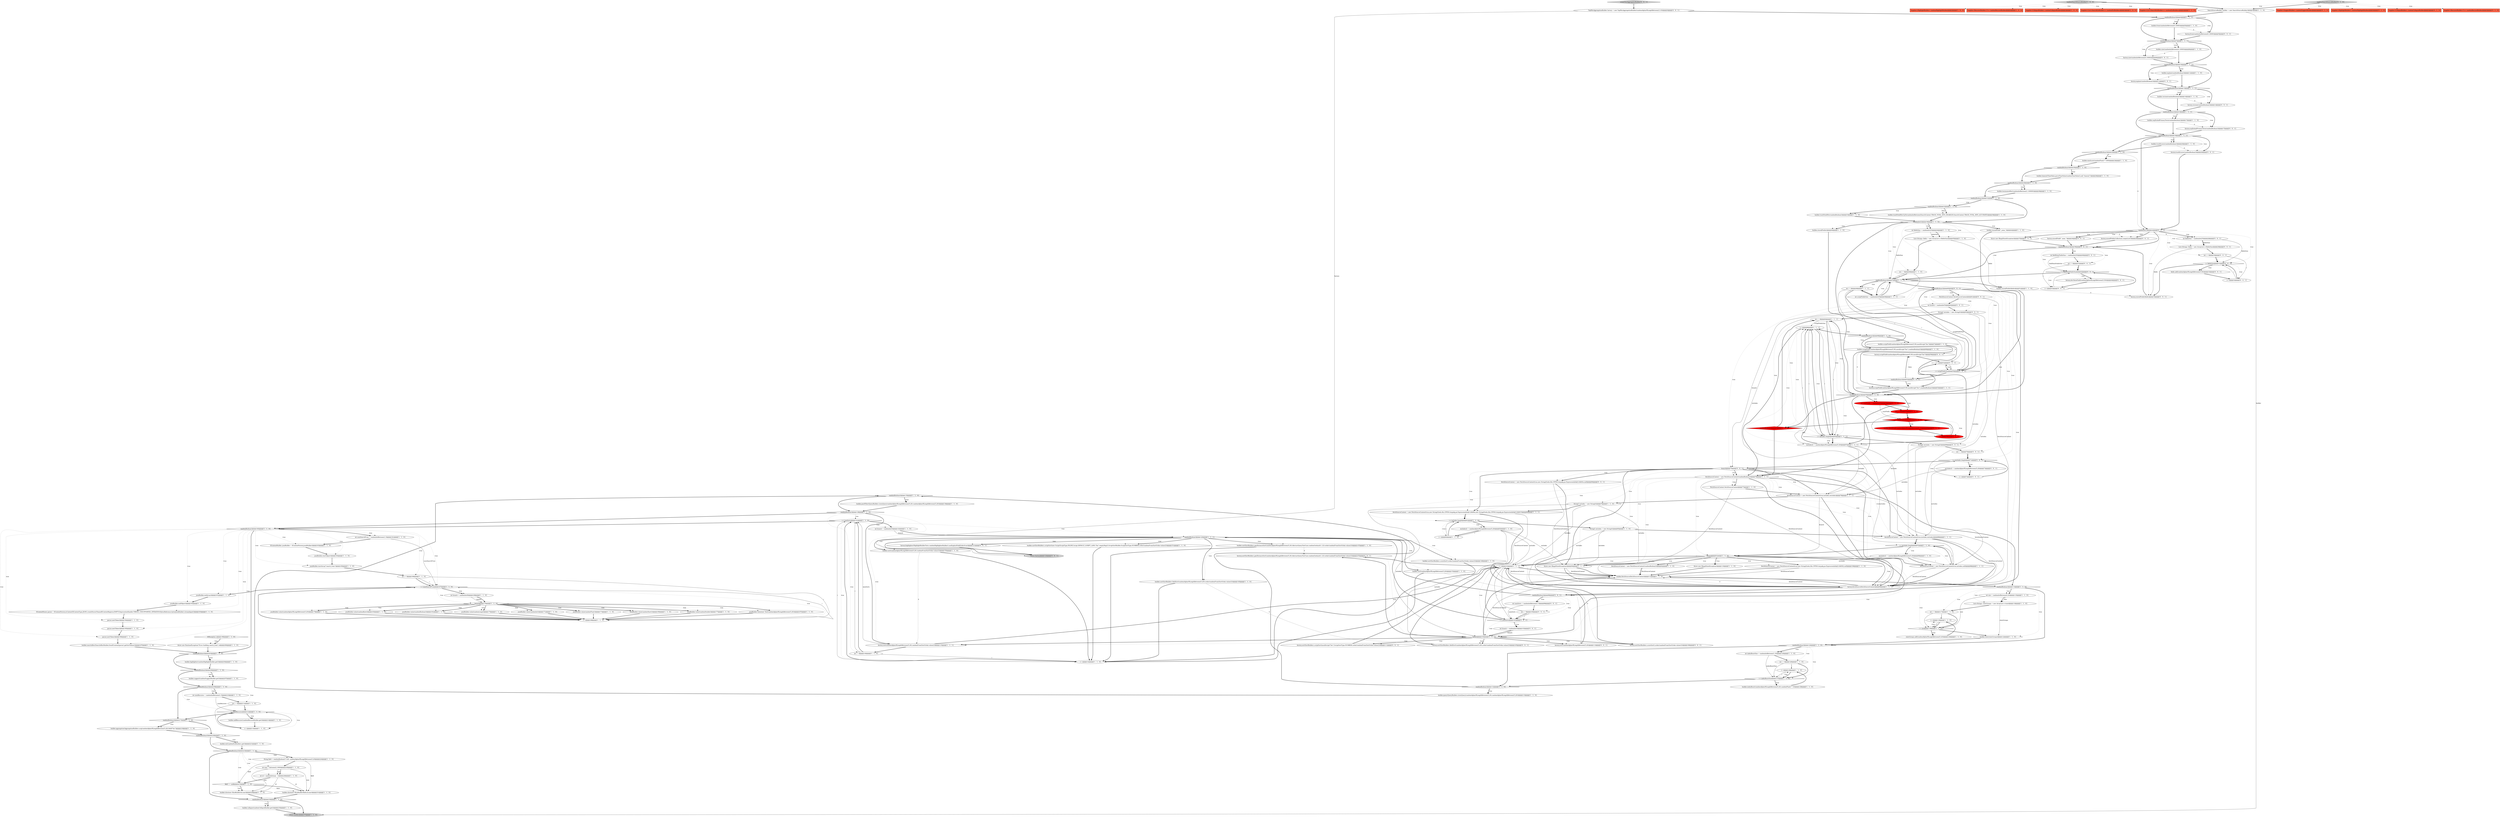 digraph {
86 [style = filled, label = "randomBoolean()@@@135@@@['1', '1', '0']", fillcolor = white, shape = diamond image = "AAA0AAABBB1BBB"];
188 [style = filled, label = "branch@@@75@@@['0', '0', '1']", fillcolor = white, shape = diamond image = "AAA0AAABBB3BBB"];
41 [style = filled, label = "int fieldsSize = randomInt(25)@@@44@@@['1', '1', '0']", fillcolor = white, shape = ellipse image = "AAA0AAABBB1BBB"];
61 [style = filled, label = "builder.stats(statsGroups)@@@122@@@['1', '1', '0']", fillcolor = white, shape = ellipse image = "AAA0AAABBB1BBB"];
141 [style = filled, label = "i++@@@128@@@['1', '1', '0']", fillcolor = white, shape = ellipse image = "AAA0AAABBB1BBB"];
97 [style = filled, label = "jsonBuilder.startObject()@@@164@@@['1', '1', '0']", fillcolor = white, shape = ellipse image = "AAA0AAABBB1BBB"];
78 [style = filled, label = "i++@@@119@@@['1', '1', '0']", fillcolor = white, shape = ellipse image = "AAA0AAABBB1BBB"];
2 [style = filled, label = "randomBoolean()@@@31@@@['1', '1', '0']", fillcolor = white, shape = diamond image = "AAA0AAABBB1BBB"];
8 [style = filled, label = "Supplier<HighlightBuilder> randomHighlightBuilder@@@2@@@['1', '0', '0']", fillcolor = tomato, shape = box image = "AAA0AAABBB1BBB"];
62 [style = filled, label = "randomBoolean()@@@124@@@['1', '1', '0']", fillcolor = white, shape = diamond image = "AAA0AAABBB1BBB"];
64 [style = filled, label = "fetchSourceContext = new FetchSourceContext(true,new String((((edu.fdu.CPPDG.tinypdg.pe.ExpressionInfo@124b502,null)@@@106@@@['1', '1', '0']", fillcolor = white, shape = ellipse image = "AAA0AAABBB1BBB"];
90 [style = filled, label = "int i = 0@@@46@@@['1', '1', '0']", fillcolor = white, shape = ellipse image = "AAA0AAABBB1BBB"];
153 [style = filled, label = "Supplier<SuggestBuilder> randomSuggestBuilder@@@2@@@['0', '1', '0']", fillcolor = tomato, shape = box image = "AAA0AAABBB2BBB"];
180 [style = filled, label = "i < excludes.length@@@71@@@['0', '0', '1']", fillcolor = white, shape = diamond image = "AAA0AAABBB3BBB"];
126 [style = filled, label = "builder.searchAfter(SearchAfterBuilder.fromXContent(parser).getSortValues())@@@197@@@['1', '1', '0']", fillcolor = white, shape = ellipse image = "AAA0AAABBB1BBB"];
23 [style = filled, label = "jsonBuilder.value(new Text(randomAlphaOfLengthBetween(5,20)))@@@187@@@['1', '1', '0']", fillcolor = white, shape = ellipse image = "AAA0AAABBB1BBB"];
112 [style = filled, label = "includes(i( = randomAlphaOfLengthBetween(5,20)@@@83@@@['1', '1', '0']", fillcolor = white, shape = ellipse image = "AAA0AAABBB1BBB"];
26 [style = filled, label = "randomBoolean()@@@114@@@['1', '1', '0']", fillcolor = white, shape = diamond image = "AAA0AAABBB1BBB"];
123 [style = filled, label = "Supplier<RescorerBuilder<?>> randomRescoreBuilder@@@2@@@['1', '0', '0']", fillcolor = tomato, shape = box image = "AAA0AAABBB1BBB"];
128 [style = filled, label = "int i = 0@@@49@@@['1', '1', '1']", fillcolor = white, shape = ellipse image = "AAA0AAABBB1BBB"];
80 [style = filled, label = "String(( excludes = new String((((@@@85@@@['1', '1', '0']", fillcolor = white, shape = ellipse image = "AAA0AAABBB1BBB"];
0 [style = filled, label = "randomBoolean()@@@206@@@['1', '1', '0']", fillcolor = white, shape = diamond image = "AAA0AAABBB1BBB"];
10 [style = filled, label = "randomBoolean()@@@234@@@['1', '1', '0']", fillcolor = white, shape = diamond image = "AAA0AAABBB1BBB"];
66 [style = filled, label = "randomBoolean()@@@22@@@['1', '1', '0']", fillcolor = white, shape = diamond image = "AAA0AAABBB1BBB"];
204 [style = filled, label = "int branch = randomInt(5)@@@103@@@['0', '0', '1']", fillcolor = white, shape = ellipse image = "AAA0AAABBB3BBB"];
71 [style = filled, label = "randomBoolean()@@@220@@@['1', '1', '0']", fillcolor = white, shape = diamond image = "AAA0AAABBB1BBB"];
79 [style = filled, label = "builder.sort(SortBuilders.scriptSort(new Script(ScriptType.INLINE,Script.DEFAULT_SCRIPT_LANG,\"foo\",emptyMap()),ScriptSortBuilder.ScriptSortType.NUMBER).order(randomFrom(SortOrder.values())))@@@151@@@['1', '1', '0']", fillcolor = white, shape = ellipse image = "AAA0AAABBB1BBB"];
103 [style = filled, label = "randomBoolean()@@@55@@@['1', '1', '0']", fillcolor = white, shape = diamond image = "AAA0AAABBB1BBB"];
118 [style = filled, label = "randomBoolean()@@@4@@@['1', '1', '1']", fillcolor = white, shape = diamond image = "AAA0AAABBB1BBB"];
43 [style = filled, label = "i < numSorts@@@141@@@['1', '1', '0']", fillcolor = white, shape = diamond image = "AAA0AAABBB1BBB"];
44 [style = filled, label = "builder.slice(new SliceBuilder(field,id,max))@@@231@@@['1', '1', '0']", fillcolor = white, shape = ellipse image = "AAA0AAABBB1BBB"];
13 [style = filled, label = "builder.storedField(\"_none_\")@@@42@@@['1', '1', '0']", fillcolor = white, shape = ellipse image = "AAA0AAABBB1BBB"];
157 [style = filled, label = "int i = 0@@@57@@@['0', '1', '0']", fillcolor = red, shape = ellipse image = "AAA1AAABBB2BBB"];
1 [style = filled, label = "builder.sort(SortBuilders.geoDistanceSort(randomAlphaOfLengthBetween(5,20),AbstractQueryTestCase.randomGeohash(1,12)).order(randomFrom(SortOrder.values())))@@@147@@@['1', '1', '0']", fillcolor = white, shape = ellipse image = "AAA0AAABBB1BBB"];
53 [style = filled, label = "builder.highlighter(randomHighlightBuilder.get())@@@204@@@['1', '1', '0']", fillcolor = white, shape = ellipse image = "AAA0AAABBB1BBB"];
200 [style = filled, label = "factory.explain(randomBoolean())@@@11@@@['0', '0', '1']", fillcolor = white, shape = ellipse image = "AAA0AAABBB3BBB"];
147 [style = filled, label = "Supplier<List<SearchExtBuilder>> randomExtBuilders@@@2@@@['1', '1', '0']", fillcolor = tomato, shape = box image = "AAA0AAABBB1BBB"];
54 [style = filled, label = "int max = between(2,1000)@@@225@@@['1', '1', '0']", fillcolor = white, shape = ellipse image = "AAA0AAABBB1BBB"];
16 [style = filled, label = "builder.suggest(randomSuggestBuilder.get())@@@207@@@['1', '1', '0']", fillcolor = white, shape = ellipse image = "AAA0AAABBB1BBB"];
195 [style = filled, label = "factory.scriptField(randomAlphaOfLengthBetween(5,50),mockScript(\"foo\"))@@@56@@@['0', '0', '1']", fillcolor = white, shape = ellipse image = "AAA0AAABBB3BBB"];
144 [style = filled, label = "List<String> statsGroups = new ArrayList<>(size)@@@116@@@['1', '1', '0']", fillcolor = white, shape = ellipse image = "AAA0AAABBB1BBB"];
42 [style = filled, label = "jsonBuilder.endObject()@@@192@@@['1', '1', '0']", fillcolor = white, shape = ellipse image = "AAA0AAABBB1BBB"];
48 [style = filled, label = "builder.minScore(randomFloat() * 1000)@@@23@@@['1', '1', '0']", fillcolor = white, shape = ellipse image = "AAA0AAABBB1BBB"];
47 [style = filled, label = "i++@@@66@@@['1', '1', '1']", fillcolor = white, shape = ellipse image = "AAA0AAABBB1BBB"];
99 [style = filled, label = "builder.trackTotalHitsUpTo(randomIntBetween(SearchContext.TRACK_TOTAL_HITS_DISABLED,SearchContext.TRACK_TOTAL_HITS_ACCURATE))@@@36@@@['1', '1', '0']", fillcolor = white, shape = ellipse image = "AAA0AAABBB1BBB"];
81 [style = filled, label = "jsonBuilder.startArray(\"search_from\")@@@165@@@['1', '1', '0']", fillcolor = white, shape = ellipse image = "AAA0AAABBB1BBB"];
125 [style = filled, label = "branch@@@91@@@['1', '1', '0']", fillcolor = white, shape = diamond image = "AAA0AAABBB1BBB"];
45 [style = filled, label = "randomInt(2)@@@39@@@['1', '1', '0']", fillcolor = white, shape = diamond image = "AAA0AAABBB1BBB"];
156 [style = filled, label = "i < numFields@@@58@@@['0', '1', '0']", fillcolor = red, shape = diamond image = "AAA1AAABBB2BBB"];
89 [style = filled, label = "XContentParser parser = XContentFactory.xContent(XContentType.JSON).createParser(NamedXContentRegistry.EMPTY,DeprecationHandler.THROW_UNSUPPORTED_OPERATION,BytesReference.bytes(jsonBuilder).streamInput())@@@193@@@['1', '1', '0']", fillcolor = white, shape = ellipse image = "AAA0AAABBB1BBB"];
165 [style = filled, label = "createTestAggregatorBuilder['0', '0', '1']", fillcolor = lightgray, shape = diamond image = "AAA0AAABBB3BBB"];
135 [style = filled, label = "jsonBuilder.endArray()@@@191@@@['1', '1', '0']", fillcolor = white, shape = ellipse image = "AAA0AAABBB1BBB"];
158 [style = filled, label = "i++@@@59@@@['0', '1', '0']", fillcolor = red, shape = ellipse image = "AAA1AAABBB2BBB"];
161 [style = filled, label = "Supplier<HighlightBuilder> randomHighlightBuilder@@@2@@@['0', '1', '0']", fillcolor = tomato, shape = box image = "AAA0AAABBB2BBB"];
93 [style = filled, label = "factory.scriptField(randomAlphaOfLengthBetween(5,50),mockScript(\"foo\"),randomBoolean())@@@53@@@['1', '1', '1']", fillcolor = white, shape = ellipse image = "AAA0AAABBB1BBB"];
12 [style = filled, label = "randomBoolean()@@@10@@@['1', '1', '1']", fillcolor = white, shape = diamond image = "AAA0AAABBB1BBB"];
140 [style = filled, label = "randomBoolean()@@@203@@@['1', '1', '0']", fillcolor = white, shape = diamond image = "AAA0AAABBB1BBB"];
39 [style = filled, label = "int branch = randomInt(8)@@@169@@@['1', '1', '0']", fillcolor = white, shape = ellipse image = "AAA0AAABBB1BBB"];
75 [style = filled, label = "int indexBoostSize = randomIntBetween(1,10)@@@125@@@['1', '1', '0']", fillcolor = white, shape = ellipse image = "AAA0AAABBB1BBB"];
124 [style = filled, label = "int i = 0@@@64@@@['1', '1', '1']", fillcolor = white, shape = ellipse image = "AAA0AAABBB1BBB"];
111 [style = filled, label = "i++@@@82@@@['1', '1', '0']", fillcolor = white, shape = ellipse image = "AAA0AAABBB1BBB"];
96 [style = filled, label = "int i = 0@@@140@@@['1', '1', '0']", fillcolor = white, shape = ellipse image = "AAA0AAABBB1BBB"];
95 [style = filled, label = "i < includes.length@@@65@@@['1', '1', '1']", fillcolor = white, shape = diamond image = "AAA0AAABBB1BBB"];
63 [style = filled, label = "builder.postFilter(QueryBuilders.termQuery(randomAlphaOfLengthBetween(5,20),randomAlphaOfLengthBetween(5,20)))@@@136@@@['1', '1', '0']", fillcolor = white, shape = ellipse image = "AAA0AAABBB1BBB"];
31 [style = filled, label = "i < numSearchFrom@@@167@@@['1', '1', '0']", fillcolor = white, shape = diamond image = "AAA0AAABBB1BBB"];
194 [style = filled, label = "TopHitsAggregationBuilder factory = new TopHitsAggregationBuilder(randomAlphaOfLengthBetween(3,10))@@@3@@@['0', '0', '1']", fillcolor = white, shape = ellipse image = "AAA0AAABBB3BBB"];
4 [style = filled, label = "return builder@@@237@@@['1', '1', '0']", fillcolor = lightgray, shape = ellipse image = "AAA0AAABBB1BBB"];
98 [style = filled, label = "builder.ext(randomExtBuilders.get())@@@221@@@['1', '1', '0']", fillcolor = white, shape = ellipse image = "AAA0AAABBB1BBB"];
85 [style = filled, label = "int i = 0@@@117@@@['1', '1', '0']", fillcolor = white, shape = ellipse image = "AAA0AAABBB1BBB"];
17 [style = filled, label = "fetchSourceContext = new FetchSourceContext(true,new String((((edu.fdu.CPPDG.tinypdg.pe.ExpressionInfo@124b90e,new String((((edu.fdu.CPPDG.tinypdg.pe.ExpressionInfo@124b915)@@@80@@@['1', '1', '1']", fillcolor = white, shape = ellipse image = "AAA0AAABBB1BBB"];
163 [style = filled, label = "randomSearchSourceBuilder['0', '1', '0']", fillcolor = lightgray, shape = diamond image = "AAA0AAABBB2BBB"];
201 [style = filled, label = "factory.size(randomIntBetween(0,10000))@@@8@@@['0', '0', '1']", fillcolor = white, shape = ellipse image = "AAA0AAABBB3BBB"];
170 [style = filled, label = "throw new IllegalStateException()@@@37@@@['0', '0', '1']", fillcolor = white, shape = ellipse image = "AAA0AAABBB3BBB"];
18 [style = filled, label = "randomBoolean()@@@13@@@['1', '1', '1']", fillcolor = white, shape = diamond image = "AAA0AAABBB1BBB"];
55 [style = filled, label = "branch@@@104@@@['1', '1', '1']", fillcolor = white, shape = diamond image = "AAA0AAABBB1BBB"];
151 [style = filled, label = "int numSearchFrom = randomIntBetween(1,5)@@@161@@@['1', '1', '0']", fillcolor = white, shape = ellipse image = "AAA0AAABBB1BBB"];
199 [style = filled, label = "int i = 0@@@30@@@['0', '0', '1']", fillcolor = white, shape = ellipse image = "AAA0AAABBB3BBB"];
146 [style = filled, label = "fetchSourceContext = new FetchSourceContext(true,includes,null)@@@88@@@['1', '1', '1']", fillcolor = white, shape = ellipse image = "AAA0AAABBB1BBB"];
192 [style = filled, label = "factory.from(randomIntBetween(0,10000))@@@5@@@['0', '0', '1']", fillcolor = white, shape = ellipse image = "AAA0AAABBB3BBB"];
117 [style = filled, label = "factory.sort(randomAlphaOfLengthBetween(5,20),randomFrom(SortOrder.values()))@@@115@@@['1', '1', '1']", fillcolor = white, shape = ellipse image = "AAA0AAABBB1BBB"];
183 [style = filled, label = "return factory@@@123@@@['0', '0', '1']", fillcolor = lightgray, shape = ellipse image = "AAA0AAABBB3BBB"];
36 [style = filled, label = "fetchSourceContext = new FetchSourceContext(randomBoolean())@@@92@@@['1', '1', '0']", fillcolor = white, shape = ellipse image = "AAA0AAABBB1BBB"];
149 [style = filled, label = "jsonBuilder.value(randomBoolean())@@@181@@@['1', '1', '0']", fillcolor = white, shape = ellipse image = "AAA0AAABBB1BBB"];
196 [style = filled, label = "int fieldDataFieldsSize = randomInt(25)@@@40@@@['0', '0', '1']", fillcolor = white, shape = ellipse image = "AAA0AAABBB3BBB"];
205 [style = filled, label = "fields.add(randomAlphaOfLengthBetween(5,50))@@@33@@@['0', '0', '1']", fillcolor = white, shape = ellipse image = "AAA0AAABBB3BBB"];
29 [style = filled, label = "String(( includes = new String((((@@@79@@@['1', '1', '0']", fillcolor = white, shape = ellipse image = "AAA0AAABBB1BBB"];
215 [style = filled, label = "i++@@@43@@@['0', '0', '1']", fillcolor = white, shape = ellipse image = "AAA0AAABBB3BBB"];
142 [style = filled, label = "builder.aggregation(AggregationBuilders.avg(randomAlphaOfLengthBetween(5,20)).field(\"foo\"))@@@218@@@['1', '1', '0']", fillcolor = white, shape = ellipse image = "AAA0AAABBB1BBB"];
58 [style = filled, label = "i < excludes.length@@@87@@@['1', '1', '0']", fillcolor = white, shape = diamond image = "AAA0AAABBB1BBB"];
134 [style = filled, label = "randomBoolean()@@@138@@@['1', '1', '0']", fillcolor = white, shape = diamond image = "AAA0AAABBB1BBB"];
172 [style = filled, label = "factory.sort(SortBuilders.scoreSort().order(randomFrom(SortOrder.values())))@@@109@@@['0', '0', '1']", fillcolor = white, shape = ellipse image = "AAA0AAABBB3BBB"];
33 [style = filled, label = "randomBoolean()@@@7@@@['1', '1', '1']", fillcolor = white, shape = diamond image = "AAA0AAABBB1BBB"];
148 [style = filled, label = "randomBoolean()@@@223@@@['1', '1', '0']", fillcolor = white, shape = diamond image = "AAA0AAABBB1BBB"];
77 [style = filled, label = "includes(i( = randomAlphaOfLengthBetween(5,20)@@@67@@@['1', '1', '1']", fillcolor = white, shape = ellipse image = "AAA0AAABBB1BBB"];
173 [style = filled, label = "String(( includes = new String((((@@@63@@@['0', '0', '1']", fillcolor = white, shape = ellipse image = "AAA0AAABBB3BBB"];
127 [style = filled, label = "randomBoolean()@@@16@@@['1', '1', '1']", fillcolor = white, shape = diamond image = "AAA0AAABBB1BBB"];
150 [style = filled, label = "builder.fetchSource(fetchSourceContext)@@@112@@@['1', '1', '0']", fillcolor = white, shape = ellipse image = "AAA0AAABBB1BBB"];
202 [style = filled, label = "FetchSourceContext fetchSourceContext@@@61@@@['0', '0', '1']", fillcolor = white, shape = ellipse image = "AAA0AAABBB3BBB"];
121 [style = filled, label = "Supplier<CollapseBuilder> randomCollapseBuilder@@@2@@@['1', '0', '0']", fillcolor = tomato, shape = box image = "AAA0AAABBB1BBB"];
131 [style = filled, label = "int id = randomInt(max - 1)@@@226@@@['1', '1', '0']", fillcolor = white, shape = ellipse image = "AAA0AAABBB1BBB"];
206 [style = filled, label = "int i = 0@@@100@@@['0', '0', '1']", fillcolor = white, shape = ellipse image = "AAA0AAABBB3BBB"];
129 [style = filled, label = "int i = 0@@@211@@@['1', '1', '0']", fillcolor = white, shape = ellipse image = "AAA0AAABBB1BBB"];
83 [style = filled, label = "i < size@@@118@@@['1', '1', '0']", fillcolor = white, shape = diamond image = "AAA0AAABBB1BBB"];
136 [style = filled, label = "randomBoolean()@@@28@@@['1', '1', '0']", fillcolor = white, shape = diamond image = "AAA0AAABBB1BBB"];
69 [style = filled, label = "factory.fetchSource(fetchSourceContext)@@@96@@@['1', '1', '1']", fillcolor = white, shape = ellipse image = "AAA0AAABBB1BBB"];
46 [style = filled, label = "builder.query(QueryBuilders.termQuery(randomAlphaOfLengthBetween(5,20),randomAlphaOfLengthBetween(5,20)))@@@133@@@['1', '1', '0']", fillcolor = white, shape = ellipse image = "AAA0AAABBB1BBB"];
209 [style = filled, label = "randomBoolean()@@@39@@@['0', '0', '1']", fillcolor = white, shape = diamond image = "AAA0AAABBB3BBB"];
27 [style = filled, label = "randomBoolean()@@@19@@@['1', '1', '1']", fillcolor = white, shape = diamond image = "AAA0AAABBB1BBB"];
109 [style = filled, label = "builder.slice(new SliceBuilder(id,max))@@@228@@@['1', '1', '0']", fillcolor = white, shape = ellipse image = "AAA0AAABBB1BBB"];
105 [style = filled, label = "parser.nextToken()@@@196@@@['1', '1', '0']", fillcolor = white, shape = ellipse image = "AAA0AAABBB1BBB"];
50 [style = filled, label = "randomBoolean()@@@25@@@['1', '1', '0']", fillcolor = white, shape = diamond image = "AAA0AAABBB1BBB"];
186 [style = filled, label = "factory.storedField(\"_none_\")@@@24@@@['0', '0', '1']", fillcolor = white, shape = ellipse image = "AAA0AAABBB3BBB"];
101 [style = filled, label = "field == null@@@227@@@['1', '1', '0']", fillcolor = white, shape = diamond image = "AAA0AAABBB1BBB"];
178 [style = filled, label = "randomBoolean()@@@52@@@['0', '0', '1']", fillcolor = white, shape = diamond image = "AAA0AAABBB3BBB"];
32 [style = filled, label = "excludes(i( = randomAlphaOfLengthBetween(5,20)@@@89@@@['1', '1', '0']", fillcolor = white, shape = ellipse image = "AAA0AAABBB1BBB"];
24 [style = filled, label = "jsonBuilder.value(randomDouble())@@@177@@@['1', '1', '0']", fillcolor = white, shape = ellipse image = "AAA0AAABBB1BBB"];
191 [style = filled, label = "factory.seqNoAndPrimaryTerm(randomBoolean())@@@17@@@['0', '0', '1']", fillcolor = white, shape = ellipse image = "AAA0AAABBB3BBB"];
175 [style = filled, label = "factory.storedFields(fields)@@@35@@@['0', '0', '1']", fillcolor = white, shape = ellipse image = "AAA0AAABBB3BBB"];
189 [style = filled, label = "factory.version(randomBoolean())@@@14@@@['0', '0', '1']", fillcolor = white, shape = ellipse image = "AAA0AAABBB3BBB"];
110 [style = filled, label = "parser.nextToken()@@@194@@@['1', '1', '0']", fillcolor = white, shape = ellipse image = "AAA0AAABBB1BBB"];
207 [style = filled, label = "factory.sort(SortBuilders.geoDistanceSort(randomAlphaOfLengthBetween(5,20),AbstractQueryTestCase.randomGeohash(1,12)).order(randomFrom(SortOrder.values())))@@@107@@@['0', '0', '1']", fillcolor = white, shape = ellipse image = "AAA0AAABBB3BBB"];
56 [style = filled, label = "i++@@@142@@@['1', '1', '0']", fillcolor = white, shape = ellipse image = "AAA0AAABBB1BBB"];
182 [style = filled, label = "i < scriptFieldsSize@@@50@@@['0', '0', '1']", fillcolor = white, shape = diamond image = "AAA0AAABBB3BBB"];
169 [style = filled, label = "excludes(i( = randomAlphaOfLengthBetween(5,20)@@@73@@@['0', '0', '1']", fillcolor = white, shape = ellipse image = "AAA0AAABBB3BBB"];
21 [style = filled, label = "builder.timeout(TimeValue.parseTimeValue(randomTimeValue(),null,\"timeout\"))@@@26@@@['1', '1', '0']", fillcolor = white, shape = ellipse image = "AAA0AAABBB1BBB"];
22 [style = filled, label = "jsonBuilder.value(randomLong())@@@175@@@['1', '1', '0']", fillcolor = white, shape = ellipse image = "AAA0AAABBB1BBB"];
65 [style = filled, label = "int branch = randomInt(5)@@@143@@@['1', '1', '0']", fillcolor = white, shape = ellipse image = "AAA0AAABBB1BBB"];
106 [style = filled, label = "FetchSourceContext fetchSourceContext@@@77@@@['1', '1', '0']", fillcolor = white, shape = ellipse image = "AAA0AAABBB1BBB"];
120 [style = filled, label = "i < includes.length@@@81@@@['1', '1', '0']", fillcolor = white, shape = diamond image = "AAA0AAABBB1BBB"];
7 [style = filled, label = "jsonBuilder.value(randomInt())@@@171@@@['1', '1', '0']", fillcolor = white, shape = ellipse image = "AAA0AAABBB1BBB"];
167 [style = filled, label = "randomInt(3)@@@22@@@['0', '0', '1']", fillcolor = white, shape = diamond image = "AAA0AAABBB3BBB"];
133 [style = filled, label = "throw new RuntimeException(\"Error building search_from\",e)@@@200@@@['1', '1', '0']", fillcolor = white, shape = ellipse image = "AAA0AAABBB1BBB"];
30 [style = filled, label = "builder.sort(randomAlphaOfLengthBetween(5,20),randomFrom(SortOrder.values()))@@@155@@@['1', '1', '0']", fillcolor = white, shape = ellipse image = "AAA0AAABBB1BBB"];
82 [style = filled, label = "int size = randomIntBetween(0,20)@@@115@@@['1', '1', '0']", fillcolor = white, shape = ellipse image = "AAA0AAABBB1BBB"];
203 [style = filled, label = "int fieldsSize = randomInt(25)@@@28@@@['0', '0', '1']", fillcolor = white, shape = ellipse image = "AAA0AAABBB3BBB"];
84 [style = filled, label = "randomSearchSourceBuilder['1', '0', '0']", fillcolor = lightgray, shape = diamond image = "AAA0AAABBB1BBB"];
213 [style = filled, label = "i < fieldDataFieldsSize@@@42@@@['0', '0', '1']", fillcolor = white, shape = diamond image = "AAA0AAABBB3BBB"];
104 [style = filled, label = "randomBoolean()@@@209@@@['1', '1', '0']", fillcolor = white, shape = diamond image = "AAA0AAABBB1BBB"];
68 [style = filled, label = "jsonBuilder.value(randomFloat())@@@173@@@['1', '1', '0']", fillcolor = white, shape = ellipse image = "AAA0AAABBB1BBB"];
49 [style = filled, label = "builder.version(randomBoolean())@@@14@@@['1', '1', '0']", fillcolor = white, shape = ellipse image = "AAA0AAABBB1BBB"];
176 [style = filled, label = "factory.docValueField(randomAlphaOfLengthBetween(5,50))@@@44@@@['0', '0', '1']", fillcolor = white, shape = ellipse image = "AAA0AAABBB3BBB"];
139 [style = filled, label = "builder.size(randomIntBetween(0,10000))@@@8@@@['1', '1', '0']", fillcolor = white, shape = ellipse image = "AAA0AAABBB1BBB"];
60 [style = filled, label = "builder.explain(randomBoolean())@@@11@@@['1', '1', '0']", fillcolor = white, shape = ellipse image = "AAA0AAABBB1BBB"];
87 [style = filled, label = "builder.trackTotalHits(randomBoolean())@@@33@@@['1', '1', '0']", fillcolor = white, shape = ellipse image = "AAA0AAABBB1BBB"];
162 [style = filled, label = "builder.fetchField(randomAlphaOfLengthBetween(5,10))@@@60@@@['0', '1', '0']", fillcolor = red, shape = ellipse image = "AAA1AAABBB2BBB"];
19 [style = filled, label = "builder.storedFields(fields)@@@51@@@['1', '1', '0']", fillcolor = white, shape = ellipse image = "AAA0AAABBB1BBB"];
52 [style = filled, label = "jsonBuilder.value(randomShort())@@@185@@@['1', '1', '0']", fillcolor = white, shape = ellipse image = "AAA0AAABBB1BBB"];
14 [style = filled, label = "builder.scriptField(randomAlphaOfLengthBetween(5,50),mockScript(\"foo\"))@@@72@@@['1', '1', '0']", fillcolor = white, shape = ellipse image = "AAA0AAABBB1BBB"];
91 [style = filled, label = "IOException e@@@199@@@['1', '1', '0']", fillcolor = white, shape = diamond image = "AAA0AAABBB1BBB"];
130 [style = filled, label = "i++@@@168@@@['1', '1', '0']", fillcolor = white, shape = ellipse image = "AAA0AAABBB1BBB"];
177 [style = filled, label = "fetchSourceContext = new FetchSourceContext(true,new String((((edu.fdu.CPPDG.tinypdg.pe.ExpressionInfo@124b93e,null)@@@90@@@['0', '0', '1']", fillcolor = white, shape = ellipse image = "AAA0AAABBB3BBB"];
160 [style = filled, label = "Supplier<CollapseBuilder> randomCollapseBuilder@@@2@@@['0', '1', '0']", fillcolor = tomato, shape = box image = "AAA0AAABBB2BBB"];
187 [style = filled, label = "factory.sort(SortBuilders.scriptSort(mockScript(\"foo\"),ScriptSortType.NUMBER).order(randomFrom(SortOrder.values())))@@@111@@@['0', '0', '1']", fillcolor = white, shape = ellipse image = "AAA0AAABBB3BBB"];
40 [style = filled, label = "String field = randomBoolean()? null: randomAlphaOfLengthBetween(5,20)@@@224@@@['1', '1', '0']", fillcolor = white, shape = ellipse image = "AAA0AAABBB1BBB"];
193 [style = filled, label = "factory.sort(randomAlphaOfLengthBetween(5,20))@@@113@@@['0', '0', '1']", fillcolor = white, shape = ellipse image = "AAA0AAABBB3BBB"];
100 [style = filled, label = "builder.sort(SortBuilders.fieldSort(randomAlphaOfLengthBetween(5,20)).order(randomFrom(SortOrder.values())))@@@145@@@['1', '1', '0']", fillcolor = white, shape = ellipse image = "AAA0AAABBB1BBB"];
143 [style = filled, label = "builder.from(randomIntBetween(0,10000))@@@5@@@['1', '1', '0']", fillcolor = white, shape = ellipse image = "AAA0AAABBB1BBB"];
113 [style = filled, label = "int i = 0@@@126@@@['1', '1', '0']", fillcolor = white, shape = ellipse image = "AAA0AAABBB1BBB"];
94 [style = filled, label = "i < numRescores@@@212@@@['1', '1', '0']", fillcolor = white, shape = diamond image = "AAA0AAABBB1BBB"];
168 [style = filled, label = "factory.storedFields(Collections.emptyList())@@@26@@@['0', '0', '1']", fillcolor = white, shape = ellipse image = "AAA0AAABBB3BBB"];
108 [style = filled, label = "builder.sort(randomAlphaOfLengthBetween(5,20))@@@153@@@['1', '1', '0']", fillcolor = white, shape = ellipse image = "AAA0AAABBB1BBB"];
181 [style = filled, label = "randomBoolean()@@@98@@@['0', '0', '1']", fillcolor = white, shape = diamond image = "AAA0AAABBB3BBB"];
137 [style = filled, label = "i++@@@102@@@['1', '1', '1']", fillcolor = white, shape = ellipse image = "AAA0AAABBB1BBB"];
88 [style = filled, label = "builder.collapse(randomCollapseBuilder.get())@@@235@@@['1', '1', '0']", fillcolor = white, shape = ellipse image = "AAA0AAABBB1BBB"];
11 [style = filled, label = "randomBoolean()@@@32@@@['1', '1', '0']", fillcolor = white, shape = diamond image = "AAA0AAABBB1BBB"];
145 [style = filled, label = "SearchSourceBuilder builder = new SearchSourceBuilder()@@@3@@@['1', '1', '0']", fillcolor = white, shape = ellipse image = "AAA0AAABBB1BBB"];
190 [style = filled, label = "i++@@@72@@@['0', '0', '1']", fillcolor = white, shape = ellipse image = "AAA0AAABBB3BBB"];
208 [style = filled, label = "factory.trackScores(randomBoolean())@@@20@@@['0', '0', '1']", fillcolor = white, shape = ellipse image = "AAA0AAABBB3BBB"];
214 [style = filled, label = "int branch = randomInt(5)@@@62@@@['0', '0', '1']", fillcolor = white, shape = ellipse image = "AAA0AAABBB3BBB"];
122 [style = filled, label = "throw new IllegalStateException()@@@110@@@['1', '1', '0']", fillcolor = white, shape = ellipse image = "AAA0AAABBB1BBB"];
211 [style = filled, label = "randomBoolean()@@@60@@@['0', '0', '1']", fillcolor = white, shape = diamond image = "AAA0AAABBB3BBB"];
185 [style = filled, label = "i++@@@51@@@['0', '0', '1']", fillcolor = white, shape = ellipse image = "AAA0AAABBB3BBB"];
132 [style = filled, label = "randomBoolean()@@@132@@@['1', '1', '0']", fillcolor = white, shape = diamond image = "AAA0AAABBB1BBB"];
9 [style = filled, label = "builder.sort(SortBuilders.scoreSort().order(randomFrom(SortOrder.values())))@@@149@@@['1', '1', '0']", fillcolor = white, shape = ellipse image = "AAA0AAABBB1BBB"];
72 [style = filled, label = "builder.indexBoost(randomAlphaOfLengthBetween(5,20),randomFloat() * 10)@@@129@@@['1', '1', '0']", fillcolor = white, shape = ellipse image = "AAA0AAABBB1BBB"];
115 [style = filled, label = "builder.terminateAfter(randomIntBetween(1,100000))@@@29@@@['1', '1', '0']", fillcolor = white, shape = ellipse image = "AAA0AAABBB1BBB"];
152 [style = filled, label = "fetchSourceContext = new FetchSourceContext(true,includes,excludes)@@@78@@@['1', '1', '1']", fillcolor = white, shape = ellipse image = "AAA0AAABBB1BBB"];
73 [style = filled, label = "fetchSourceContext = new FetchSourceContext(true,includes,excludes)@@@86@@@['1', '1', '1']", fillcolor = white, shape = ellipse image = "AAA0AAABBB1BBB"];
171 [style = filled, label = "List<String> fields = new ArrayList<>(fieldsSize)@@@29@@@['0', '0', '1']", fillcolor = white, shape = ellipse image = "AAA0AAABBB3BBB"];
35 [style = filled, label = "builder.trackScores(randomBoolean())@@@20@@@['1', '1', '0']", fillcolor = white, shape = ellipse image = "AAA0AAABBB1BBB"];
70 [style = filled, label = "statsGroups.add(randomAlphaOfLengthBetween(5,20))@@@120@@@['1', '1', '0']", fillcolor = white, shape = ellipse image = "AAA0AAABBB1BBB"];
76 [style = filled, label = "jsonBuilder.value(randomAlphaOfLengthBetween(5,20))@@@179@@@['1', '1', '0']", fillcolor = white, shape = ellipse image = "AAA0AAABBB1BBB"];
198 [style = filled, label = "factory.sort(SortBuilders.fieldSort(randomAlphaOfLengthBetween(5,20)).order(randomFrom(SortOrder.values())))@@@105@@@['0', '0', '1']", fillcolor = white, shape = ellipse image = "AAA0AAABBB3BBB"];
114 [style = filled, label = "parser.nextToken()@@@195@@@['1', '1', '0']", fillcolor = white, shape = ellipse image = "AAA0AAABBB1BBB"];
28 [style = filled, label = "branch@@@170@@@['1', '1', '0']", fillcolor = white, shape = diamond image = "AAA0AAABBB1BBB"];
102 [style = filled, label = "Supplier<List<SearchExtBuilder>> randomExtBuilders@@@2@@@['1', '0', '0']", fillcolor = tomato, shape = box image = "AAA0AAABBB1BBB"];
184 [style = filled, label = "String(( excludes = new String((((@@@69@@@['0', '0', '1']", fillcolor = white, shape = ellipse image = "AAA0AAABBB3BBB"];
197 [style = filled, label = "factory.highlighter(HighlightBuilderTests.randomHighlighterBuilder().useExplicitFieldOrder(true))@@@121@@@['0', '0', '1']", fillcolor = white, shape = ellipse image = "AAA0AAABBB3BBB"];
6 [style = filled, label = "jsonBuilder.value(randomByte())@@@183@@@['1', '1', '0']", fillcolor = white, shape = ellipse image = "AAA0AAABBB1BBB"];
210 [style = filled, label = "int i = 0@@@70@@@['0', '0', '1']", fillcolor = white, shape = ellipse image = "AAA0AAABBB3BBB"];
212 [style = filled, label = "i < fieldsSize@@@31@@@['0', '0', '1']", fillcolor = white, shape = diamond image = "AAA0AAABBB3BBB"];
174 [style = filled, label = "i < numSorts@@@101@@@['0', '0', '1']", fillcolor = white, shape = diamond image = "AAA0AAABBB3BBB"];
67 [style = filled, label = "int scriptFieldsSize = randomInt(25)@@@48@@@['1', '1', '1']", fillcolor = white, shape = ellipse image = "AAA0AAABBB1BBB"];
179 [style = filled, label = "int i = 0@@@41@@@['0', '0', '1']", fillcolor = white, shape = ellipse image = "AAA0AAABBB3BBB"];
154 [style = filled, label = "randomBoolean()@@@63@@@['0', '1', '0']", fillcolor = red, shape = diamond image = "AAA1AAABBB2BBB"];
37 [style = filled, label = "i++@@@213@@@['1', '1', '0']", fillcolor = white, shape = ellipse image = "AAA0AAABBB1BBB"];
74 [style = filled, label = "XContentBuilder jsonBuilder = XContentFactory.jsonBuilder()@@@163@@@['1', '1', '0']", fillcolor = white, shape = ellipse image = "AAA0AAABBB1BBB"];
34 [style = filled, label = "randomBoolean()@@@160@@@['1', '1', '0']", fillcolor = white, shape = diamond image = "AAA0AAABBB1BBB"];
15 [style = filled, label = "randomBoolean()@@@68@@@['1', '1', '0']", fillcolor = white, shape = diamond image = "AAA0AAABBB1BBB"];
92 [style = filled, label = "builder.seqNoAndPrimaryTerm(randomBoolean())@@@17@@@['1', '1', '0']", fillcolor = white, shape = ellipse image = "AAA0AAABBB1BBB"];
116 [style = filled, label = "builder.scriptField(randomAlphaOfLengthBetween(5,50),mockScript(\"foo\"),randomBoolean())@@@69@@@['1', '1', '0']", fillcolor = white, shape = ellipse image = "AAA0AAABBB1BBB"];
155 [style = filled, label = "Supplier<RescorerBuilder<?>> randomRescoreBuilder@@@2@@@['0', '1', '0']", fillcolor = tomato, shape = box image = "AAA0AAABBB2BBB"];
159 [style = filled, label = "int numFields = randomInt(5)@@@56@@@['0', '1', '0']", fillcolor = red, shape = ellipse image = "AAA1AAABBB2BBB"];
119 [style = filled, label = "randomBoolean()@@@47@@@['1', '1', '1']", fillcolor = white, shape = diamond image = "AAA0AAABBB1BBB"];
138 [style = filled, label = "builder.storedFields()@@@40@@@['1', '1', '0']", fillcolor = white, shape = ellipse image = "AAA0AAABBB1BBB"];
25 [style = filled, label = "builder.addRescorer(randomRescoreBuilder.get())@@@214@@@['1', '1', '0']", fillcolor = white, shape = ellipse image = "AAA0AAABBB1BBB"];
107 [style = filled, label = "i < indexBoostSize@@@127@@@['1', '1', '0']", fillcolor = white, shape = diamond image = "AAA0AAABBB1BBB"];
51 [style = filled, label = "int numRescores = randomIntBetween(1,5)@@@210@@@['1', '1', '0']", fillcolor = white, shape = ellipse image = "AAA0AAABBB1BBB"];
164 [style = filled, label = "i++@@@32@@@['0', '0', '1']", fillcolor = white, shape = ellipse image = "AAA0AAABBB3BBB"];
3 [style = filled, label = "int i = 0@@@166@@@['1', '1', '0']", fillcolor = white, shape = ellipse image = "AAA0AAABBB1BBB"];
5 [style = filled, label = "randomBoolean()@@@120@@@['1', '1', '1']", fillcolor = white, shape = diamond image = "AAA0AAABBB1BBB"];
166 [style = filled, label = "int numSorts = randomIntBetween(1,5)@@@99@@@['0', '0', '1']", fillcolor = white, shape = ellipse image = "AAA0AAABBB3BBB"];
38 [style = filled, label = "List<String> fields = new ArrayList<>(fieldsSize)@@@45@@@['1', '1', '0']", fillcolor = white, shape = ellipse image = "AAA0AAABBB1BBB"];
57 [style = filled, label = "throw new IllegalStateException()@@@94@@@['1', '1', '1']", fillcolor = white, shape = ellipse image = "AAA0AAABBB1BBB"];
20 [style = filled, label = "fetchSourceContext = new FetchSourceContext(randomBoolean())@@@76@@@['1', '1', '1']", fillcolor = white, shape = ellipse image = "AAA0AAABBB1BBB"];
59 [style = filled, label = "randomBoolean()@@@217@@@['1', '1', '0']", fillcolor = white, shape = diamond image = "AAA0AAABBB1BBB"];
117->137 [style = bold, label=""];
54->131 [style = solid, label="max"];
11->99 [style = bold, label=""];
120->112 [style = dotted, label="true"];
118->192 [style = bold, label=""];
103->124 [style = dotted, label="true"];
59->142 [style = bold, label=""];
24->130 [style = bold, label=""];
54->44 [style = solid, label="max"];
59->142 [style = dotted, label="true"];
173->124 [style = bold, label=""];
213->215 [style = dotted, label="true"];
187->137 [style = bold, label=""];
41->38 [style = solid, label="fieldsSize"];
125->64 [style = bold, label=""];
62->107 [style = dotted, label="true"];
19->175 [style = dashed, label="0"];
2->11 [style = dotted, label="true"];
78->83 [style = solid, label="i"];
118->192 [style = dotted, label="true"];
29->57 [style = solid, label="includes"];
28->52 [style = bold, label=""];
16->104 [style = bold, label=""];
12->18 [style = bold, label=""];
55->193 [style = bold, label=""];
190->180 [style = solid, label="i"];
211->124 [style = dotted, label="true"];
169->152 [style = solid, label="excludes"];
193->137 [style = bold, label=""];
27->35 [style = dotted, label="true"];
113->107 [style = bold, label=""];
179->213 [style = solid, label="i"];
215->213 [style = solid, label="i"];
56->43 [style = bold, label=""];
69->150 [style = solid, label="fetchSourceContext"];
167->212 [style = dotted, label="true"];
20->106 [style = dotted, label="true"];
171->175 [style = solid, label="fields"];
134->96 [style = dotted, label="true"];
15->14 [style = dotted, label="false"];
157->156 [style = solid, label="i"];
188->152 [style = bold, label=""];
138->103 [style = bold, label=""];
116->93 [style = dashed, label="0"];
103->157 [style = dotted, label="true"];
84->8 [style = dotted, label="true"];
10->88 [style = bold, label=""];
73->69 [style = bold, label=""];
144->85 [style = bold, label=""];
141->107 [style = bold, label=""];
66->48 [style = bold, label=""];
5->197 [style = bold, label=""];
188->177 [style = bold, label=""];
107->141 [style = dotted, label="true"];
125->137 [style = dotted, label="true"];
134->43 [style = dotted, label="true"];
32->57 [style = solid, label="excludes"];
163->160 [style = dotted, label="true"];
182->178 [style = dotted, label="true"];
127->191 [style = bold, label=""];
188->73 [style = bold, label=""];
26->82 [style = bold, label=""];
174->5 [style = bold, label=""];
43->34 [style = bold, label=""];
20->152 [style = dotted, label="true"];
69->150 [style = bold, label=""];
144->61 [style = solid, label="statsGroups"];
132->86 [style = bold, label=""];
199->212 [style = solid, label="i"];
205->164 [style = bold, label=""];
83->70 [style = dotted, label="true"];
62->75 [style = bold, label=""];
142->71 [style = bold, label=""];
34->97 [style = dotted, label="true"];
31->130 [style = dotted, label="true"];
104->51 [style = bold, label=""];
148->131 [style = dotted, label="true"];
26->62 [style = bold, label=""];
90->119 [style = bold, label=""];
55->187 [style = bold, label=""];
34->89 [style = dotted, label="true"];
182->185 [style = dotted, label="true"];
50->21 [style = dotted, label="true"];
62->75 [style = dotted, label="true"];
26->85 [style = dotted, label="true"];
167->203 [style = bold, label=""];
128->185 [style = solid, label="i"];
203->212 [style = solid, label="fieldsSize"];
90->67 [style = solid, label="i"];
11->87 [style = dotted, label="true"];
60->18 [style = bold, label=""];
117->96 [style = bold, label=""];
127->92 [style = dotted, label="true"];
206->137 [style = solid, label="i"];
43->65 [style = bold, label=""];
186->209 [style = bold, label=""];
118->143 [style = dotted, label="true"];
31->39 [style = bold, label=""];
174->137 [style = dotted, label="true"];
171->199 [style = bold, label=""];
3->130 [style = solid, label="i"];
53->0 [style = bold, label=""];
91->133 [style = dotted, label="true"];
17->69 [style = solid, label="fetchSourceContext"];
154->124 [style = bold, label=""];
201->12 [style = bold, label=""];
20->106 [style = bold, label=""];
146->58 [style = bold, label=""];
95->47 [style = solid, label="i"];
28->76 [style = bold, label=""];
170->209 [style = bold, label=""];
54->131 [style = bold, label=""];
3->31 [style = bold, label=""];
178->93 [style = dotted, label="true"];
200->18 [style = bold, label=""];
120->80 [style = bold, label=""];
148->10 [style = bold, label=""];
13->103 [style = bold, label=""];
11->87 [style = bold, label=""];
45->13 [style = bold, label=""];
211->202 [style = bold, label=""];
74->97 [style = bold, label=""];
34->151 [style = dotted, label="true"];
96->56 [style = solid, label="i"];
34->3 [style = dotted, label="true"];
112->137 [style = solid, label="includes"];
101->109 [style = bold, label=""];
148->54 [style = dotted, label="true"];
40->101 [style = solid, label="field"];
30->56 [style = bold, label=""];
10->4 [style = bold, label=""];
104->51 [style = dotted, label="true"];
43->65 [style = dotted, label="true"];
11->99 [style = dotted, label="false"];
27->66 [style = bold, label=""];
117->43 [style = solid, label="numSorts"];
84->123 [style = dotted, label="true"];
51->94 [style = solid, label="numRescores"];
115->2 [style = bold, label=""];
46->86 [style = bold, label=""];
18->189 [style = bold, label=""];
13->168 [style = dashed, label="0"];
188->17 [style = bold, label=""];
167->209 [style = bold, label=""];
131->101 [style = bold, label=""];
194->118 [style = bold, label=""];
28->76 [style = dotted, label="true"];
157->158 [style = solid, label="i"];
137->150 [style = solid, label="fetchSourceContext"];
55->172 [style = bold, label=""];
95->77 [style = bold, label=""];
198->137 [style = bold, label=""];
131->44 [style = solid, label="id"];
163->145 [style = bold, label=""];
81->3 [style = bold, label=""];
84->102 [style = dotted, label="true"];
204->55 [style = bold, label=""];
184->152 [style = solid, label="excludes"];
83->78 [style = dotted, label="true"];
5->1 [style = dotted, label="true"];
140->53 [style = dotted, label="true"];
169->73 [style = solid, label="excludes"];
77->47 [style = solid, label="i"];
59->71 [style = bold, label=""];
58->32 [style = dotted, label="true"];
45->38 [style = dotted, label="true"];
209->119 [style = bold, label=""];
134->117 [style = dotted, label="true"];
173->146 [style = solid, label="includes"];
172->137 [style = bold, label=""];
28->6 [style = dotted, label="true"];
60->200 [style = dashed, label="0"];
154->47 [style = dotted, label="true"];
108->56 [style = bold, label=""];
127->191 [style = dotted, label="true"];
57->150 [style = bold, label=""];
17->120 [style = solid, label="i"];
167->186 [style = bold, label=""];
33->139 [style = bold, label=""];
94->59 [style = bold, label=""];
67->119 [style = solid, label="i"];
66->50 [style = bold, label=""];
28->7 [style = dotted, label="true"];
167->186 [style = dotted, label="true"];
96->43 [style = solid, label="i"];
5->9 [style = dotted, label="true"];
45->93 [style = dotted, label="true"];
5->30 [style = bold, label=""];
99->45 [style = bold, label=""];
125->57 [style = bold, label=""];
41->119 [style = solid, label="fieldsSize"];
213->176 [style = bold, label=""];
31->39 [style = dotted, label="true"];
122->150 [style = bold, label=""];
95->77 [style = dotted, label="true"];
26->82 [style = dotted, label="true"];
188->146 [style = dotted, label="true"];
34->126 [style = dotted, label="true"];
62->132 [style = bold, label=""];
20->58 [style = dotted, label="true"];
12->200 [style = dotted, label="true"];
134->34 [style = bold, label=""];
148->40 [style = dotted, label="true"];
181->5 [style = bold, label=""];
39->28 [style = solid, label="branch"];
20->150 [style = dotted, label="true"];
148->101 [style = dotted, label="true"];
146->69 [style = solid, label="fetchSourceContext"];
5->100 [style = dotted, label="true"];
65->5 [style = solid, label="branch"];
190->180 [style = bold, label=""];
94->37 [style = dotted, label="true"];
100->56 [style = bold, label=""];
29->137 [style = solid, label="includes"];
107->72 [style = dotted, label="true"];
125->55 [style = bold, label=""];
158->156 [style = solid, label="i"];
188->20 [style = dotted, label="true"];
5->100 [style = bold, label=""];
199->164 [style = solid, label="i"];
112->111 [style = bold, label=""];
181->206 [style = dotted, label="true"];
132->46 [style = dotted, label="true"];
180->188 [style = bold, label=""];
125->36 [style = bold, label=""];
93->103 [style = bold, label=""];
94->25 [style = bold, label=""];
131->109 [style = solid, label="id"];
214->173 [style = bold, label=""];
41->38 [style = bold, label=""];
165->194 [style = bold, label=""];
211->95 [style = dotted, label="true"];
173->152 [style = solid, label="includes"];
70->78 [style = bold, label=""];
135->42 [style = bold, label=""];
126->140 [style = bold, label=""];
38->90 [style = bold, label=""];
20->69 [style = solid, label="fetchSourceContext"];
103->156 [style = dotted, label="true"];
63->134 [style = bold, label=""];
184->210 [style = bold, label=""];
5->108 [style = bold, label=""];
125->57 [style = dotted, label="true"];
189->127 [style = bold, label=""];
20->73 [style = dotted, label="true"];
167->168 [style = dotted, label="true"];
47->95 [style = bold, label=""];
45->41 [style = dotted, label="true"];
82->83 [style = solid, label="size"];
103->154 [style = bold, label=""];
45->13 [style = dotted, label="true"];
47->95 [style = solid, label="i"];
156->162 [style = bold, label=""];
174->204 [style = bold, label=""];
23->130 [style = bold, label=""];
82->144 [style = solid, label="size"];
156->154 [style = bold, label=""];
168->209 [style = bold, label=""];
196->179 [style = bold, label=""];
30->117 [style = dashed, label="0"];
5->183 [style = bold, label=""];
73->58 [style = solid, label="i"];
105->126 [style = bold, label=""];
119->128 [style = dotted, label="true"];
148->40 [style = bold, label=""];
20->69 [style = bold, label=""];
85->83 [style = bold, label=""];
2->11 [style = bold, label=""];
166->206 [style = bold, label=""];
119->182 [style = dotted, label="true"];
150->69 [style = dashed, label="0"];
68->130 [style = bold, label=""];
42->89 [style = bold, label=""];
37->94 [style = bold, label=""];
20->120 [style = dotted, label="true"];
103->159 [style = bold, label=""];
29->55 [style = solid, label="includes"];
65->5 [style = bold, label=""];
44->10 [style = bold, label=""];
107->132 [style = bold, label=""];
28->7 [style = bold, label=""];
28->68 [style = bold, label=""];
104->59 [style = bold, label=""];
80->137 [style = solid, label="excludes"];
34->140 [style = bold, label=""];
209->179 [style = dotted, label="true"];
136->115 [style = bold, label=""];
84->121 [style = dotted, label="true"];
163->155 [style = dotted, label="true"];
188->73 [style = dotted, label="true"];
206->174 [style = solid, label="i"];
152->29 [style = bold, label=""];
88->4 [style = bold, label=""];
33->201 [style = bold, label=""];
67->119 [style = bold, label=""];
185->182 [style = bold, label=""];
84->145 [style = bold, label=""];
15->116 [style = bold, label=""];
125->55 [style = dotted, label="true"];
159->157 [style = bold, label=""];
127->92 [style = bold, label=""];
34->42 [style = dotted, label="true"];
124->47 [style = solid, label="scriptFieldsSize"];
116->77 [style = bold, label=""];
31->135 [style = bold, label=""];
49->127 [style = bold, label=""];
95->47 [style = bold, label=""];
152->69 [style = bold, label=""];
128->67 [style = bold, label=""];
69->181 [style = bold, label=""];
112->55 [style = solid, label="includes"];
185->182 [style = solid, label="i"];
177->69 [style = solid, label="fetchSourceContext"];
194->183 [style = solid, label="factory"];
55->150 [style = solid, label="fetchSourceContext"];
210->180 [style = bold, label=""];
28->6 [style = bold, label=""];
167->175 [style = dotted, label="true"];
5->9 [style = bold, label=""];
12->60 [style = dotted, label="true"];
180->169 [style = dotted, label="true"];
58->32 [style = bold, label=""];
34->151 [style = bold, label=""];
90->119 [style = solid, label="i"];
114->105 [style = bold, label=""];
179->215 [style = solid, label="i"];
101->44 [style = bold, label=""];
45->119 [style = dotted, label="true"];
212->175 [style = bold, label=""];
112->57 [style = solid, label="includes"];
77->47 [style = bold, label=""];
140->0 [style = bold, label=""];
20->80 [style = dotted, label="true"];
58->146 [style = dotted, label="true"];
55->198 [style = dotted, label="true"];
199->212 [style = bold, label=""];
128->182 [style = bold, label=""];
119->19 [style = bold, label=""];
33->139 [style = dotted, label="true"];
34->114 [style = dotted, label="true"];
75->113 [style = bold, label=""];
31->28 [style = dotted, label="true"];
119->211 [style = bold, label=""];
215->213 [style = bold, label=""];
6->130 [style = bold, label=""];
188->152 [style = dotted, label="true"];
180->190 [style = dotted, label="true"];
150->26 [style = bold, label=""];
64->150 [style = solid, label="fetchSourceContext"];
34->110 [style = dotted, label="true"];
156->158 [style = dotted, label="true"];
167->168 [style = bold, label=""];
18->127 [style = bold, label=""];
162->158 [style = bold, label=""];
167->170 [style = dotted, label="true"];
3->31 [style = solid, label="i"];
125->36 [style = dotted, label="true"];
104->129 [style = dotted, label="true"];
167->171 [style = dotted, label="true"];
79->56 [style = bold, label=""];
54->109 [style = solid, label="max"];
19->103 [style = bold, label=""];
163->153 [style = dotted, label="true"];
86->134 [style = bold, label=""];
86->63 [style = bold, label=""];
98->148 [style = bold, label=""];
129->94 [style = bold, label=""];
73->69 [style = solid, label="fetchSourceContext"];
101->109 [style = dotted, label="true"];
181->166 [style = dotted, label="true"];
133->140 [style = bold, label=""];
26->83 [style = dotted, label="true"];
1->207 [style = dashed, label="0"];
5->1 [style = bold, label=""];
36->150 [style = solid, label="fetchSourceContext"];
164->212 [style = solid, label="i"];
27->208 [style = bold, label=""];
14->77 [style = bold, label=""];
34->31 [style = dotted, label="true"];
28->24 [style = dotted, label="true"];
12->200 [style = bold, label=""];
62->113 [style = dotted, label="true"];
163->161 [style = dotted, label="true"];
188->57 [style = bold, label=""];
156->162 [style = dotted, label="true"];
209->196 [style = dotted, label="true"];
103->124 [style = bold, label=""];
125->122 [style = bold, label=""];
192->33 [style = bold, label=""];
113->141 [style = solid, label="i"];
55->207 [style = dotted, label="true"];
176->215 [style = bold, label=""];
12->60 [style = bold, label=""];
66->167 [style = dashed, label="0"];
55->198 [style = bold, label=""];
137->174 [style = bold, label=""];
71->98 [style = bold, label=""];
106->152 [style = bold, label=""];
0->16 [style = bold, label=""];
38->19 [style = solid, label="fields"];
29->17 [style = bold, label=""];
67->128 [style = bold, label=""];
26->144 [style = dotted, label="true"];
212->164 [style = dotted, label="true"];
15->14 [style = bold, label=""];
7->130 [style = bold, label=""];
100->198 [style = dashed, label="0"];
18->189 [style = dotted, label="true"];
27->208 [style = dotted, label="true"];
134->117 [style = bold, label=""];
211->69 [style = dotted, label="true"];
83->70 [style = bold, label=""];
97->81 [style = bold, label=""];
22->130 [style = bold, label=""];
18->49 [style = dotted, label="true"];
211->181 [style = bold, label=""];
37->94 [style = solid, label="i"];
191->27 [style = bold, label=""];
203->171 [style = solid, label="fieldsSize"];
34->135 [style = dotted, label="true"];
34->105 [style = dotted, label="true"];
118->33 [style = bold, label=""];
195->185 [style = bold, label=""];
112->111 [style = solid, label="i"];
55->187 [style = dotted, label="true"];
28->23 [style = bold, label=""];
32->146 [style = solid, label="i"];
103->20 [style = bold, label=""];
167->199 [style = dotted, label="true"];
182->211 [style = bold, label=""];
163->147 [style = dotted, label="true"];
45->19 [style = dotted, label="true"];
119->67 [style = dotted, label="true"];
152->125 [style = solid, label="branch"];
119->67 [style = bold, label=""];
137->174 [style = solid, label="i"];
0->16 [style = dotted, label="true"];
209->196 [style = bold, label=""];
167->170 [style = bold, label=""];
206->174 [style = bold, label=""];
181->174 [style = dotted, label="true"];
103->159 [style = dotted, label="true"];
77->146 [style = solid, label="includes"];
139->12 [style = bold, label=""];
143->192 [style = dashed, label="0"];
47->15 [style = bold, label=""];
106->150 [style = solid, label="fetchSourceContext"];
188->17 [style = dotted, label="true"];
125->69 [style = bold, label=""];
129->37 [style = solid, label="i"];
177->69 [style = bold, label=""];
103->47 [style = dotted, label="true"];
179->213 [style = bold, label=""];
78->83 [style = bold, label=""];
196->213 [style = solid, label="fieldDataFieldsSize"];
80->73 [style = bold, label=""];
55->172 [style = dotted, label="true"];
45->90 [style = dotted, label="true"];
39->28 [style = bold, label=""];
145->4 [style = solid, label="builder"];
119->128 [style = bold, label=""];
146->58 [style = solid, label="i"];
184->73 [style = solid, label="excludes"];
45->138 [style = dotted, label="true"];
188->146 [style = bold, label=""];
103->95 [style = dotted, label="true"];
113->107 [style = solid, label="i"];
20->29 [style = dotted, label="true"];
33->201 [style = dotted, label="true"];
159->156 [style = solid, label="numFields"];
21->136 [style = bold, label=""];
47->20 [style = bold, label=""];
45->138 [style = bold, label=""];
0->104 [style = bold, label=""];
158->156 [style = bold, label=""];
27->167 [style = bold, label=""];
110->114 [style = bold, label=""];
111->120 [style = solid, label="i"];
104->94 [style = dotted, label="true"];
52->130 [style = bold, label=""];
141->107 [style = solid, label="i"];
87->45 [style = bold, label=""];
154->95 [style = dotted, label="true"];
169->190 [style = solid, label="i"];
43->56 [style = dotted, label="true"];
73->58 [style = bold, label=""];
41->203 [style = dashed, label="0"];
20->26 [style = bold, label=""];
14->195 [style = dashed, label="0"];
43->5 [style = dotted, label="true"];
83->61 [style = bold, label=""];
154->124 [style = dotted, label="true"];
92->27 [style = bold, label=""];
181->166 [style = bold, label=""];
111->120 [style = bold, label=""];
82->144 [style = bold, label=""];
124->95 [style = solid, label="i"];
146->69 [style = bold, label=""];
178->195 [style = bold, label=""];
34->74 [style = dotted, label="true"];
5->79 [style = dotted, label="true"];
58->125 [style = bold, label=""];
202->214 [style = bold, label=""];
18->49 [style = bold, label=""];
9->56 [style = bold, label=""];
157->156 [style = bold, label=""];
40->44 [style = solid, label="field"];
188->57 [style = dotted, label="true"];
136->115 [style = dotted, label="true"];
17->69 [style = bold, label=""];
125->69 [style = dotted, label="true"];
57->150 [style = solid, label="fetchSourceContext"];
175->209 [style = bold, label=""];
55->117 [style = dotted, label="true"];
211->188 [style = dotted, label="true"];
85->78 [style = solid, label="i"];
108->193 [style = dashed, label="0"];
55->193 [style = dotted, label="true"];
136->2 [style = bold, label=""];
17->120 [style = bold, label=""];
213->119 [style = bold, label=""];
45->41 [style = bold, label=""];
188->177 [style = dotted, label="true"];
94->25 [style = dotted, label="true"];
130->31 [style = solid, label="i"];
127->27 [style = bold, label=""];
174->55 [style = dotted, label="true"];
28->149 [style = dotted, label="true"];
35->66 [style = bold, label=""];
92->191 [style = dashed, label="0"];
91->133 [style = bold, label=""];
48->50 [style = bold, label=""];
130->31 [style = bold, label=""];
28->52 [style = dotted, label="true"];
174->204 [style = dotted, label="true"];
124->95 [style = bold, label=""];
120->111 [style = dotted, label="true"];
36->150 [style = bold, label=""];
145->118 [style = bold, label=""];
178->195 [style = dotted, label="false"];
32->146 [style = bold, label=""];
85->83 [style = solid, label="i"];
139->201 [style = dashed, label="0"];
151->74 [style = bold, label=""];
67->182 [style = solid, label="scriptFieldsSize"];
49->189 [style = dashed, label="0"];
56->43 [style = solid, label="i"];
167->203 [style = dotted, label="true"];
84->147 [style = dotted, label="true"];
55->117 [style = bold, label=""];
188->20 [style = bold, label=""];
164->212 [style = bold, label=""];
76->130 [style = bold, label=""];
25->37 [style = bold, label=""];
51->129 [style = bold, label=""];
152->69 [style = solid, label="fetchSourceContext"];
47->15 [style = dotted, label="true"];
169->190 [style = bold, label=""];
72->141 [style = bold, label=""];
28->24 [style = bold, label=""];
28->23 [style = dotted, label="true"];
5->30 [style = dotted, label="true"];
1->56 [style = bold, label=""];
211->210 [style = dotted, label="true"];
5->197 [style = dotted, label="true"];
212->205 [style = dotted, label="true"];
137->150 [style = bold, label=""];
77->152 [style = solid, label="includes"];
34->81 [style = dotted, label="true"];
143->33 [style = bold, label=""];
57->69 [style = bold, label=""];
50->136 [style = bold, label=""];
28->68 [style = dotted, label="true"];
208->167 [style = bold, label=""];
15->116 [style = dotted, label="true"];
20->17 [style = dotted, label="true"];
107->72 [style = bold, label=""];
125->137 [style = bold, label=""];
154->20 [style = bold, label=""];
210->180 [style = solid, label="i"];
33->12 [style = bold, label=""];
27->35 [style = bold, label=""];
5->79 [style = bold, label=""];
214->188 [style = solid, label="branch"];
132->46 [style = bold, label=""];
151->31 [style = solid, label="numSearchFrom"];
95->47 [style = dotted, label="true"];
149->130 [style = bold, label=""];
55->150 [style = bold, label=""];
207->137 [style = bold, label=""];
9->172 [style = dashed, label="0"];
95->184 [style = bold, label=""];
20->125 [style = dotted, label="true"];
182->178 [style = bold, label=""];
140->53 [style = bold, label=""];
204->55 [style = solid, label="branch"];
28->22 [style = dotted, label="true"];
2->45 [style = bold, label=""];
166->174 [style = solid, label="numSorts"];
80->57 [style = solid, label="excludes"];
211->184 [style = dotted, label="true"];
28->149 [style = bold, label=""];
71->148 [style = bold, label=""];
47->77 [style = dotted, label="true"];
75->107 [style = solid, label="indexBoostSize"];
28->22 [style = bold, label=""];
61->62 [style = bold, label=""];
40->54 [style = bold, label=""];
26->61 [style = dotted, label="true"];
125->64 [style = dotted, label="true"];
5->108 [style = dotted, label="true"];
95->77 [style = solid, label="i"];
209->213 [style = dotted, label="true"];
211->173 [style = dotted, label="true"];
203->171 [style = bold, label=""];
211->202 [style = dotted, label="true"];
180->169 [style = bold, label=""];
64->150 [style = bold, label=""];
10->88 [style = dotted, label="true"];
93->185 [style = bold, label=""];
96->43 [style = bold, label=""];
178->93 [style = bold, label=""];
101->44 [style = dotted, label="false"];
66->48 [style = dotted, label="true"];
86->63 [style = dotted, label="true"];
213->176 [style = dotted, label="true"];
109->10 [style = bold, label=""];
118->143 [style = bold, label=""];
128->182 [style = solid, label="i"];
77->73 [style = solid, label="includes"];
35->208 [style = dashed, label="0"];
212->205 [style = bold, label=""];
71->98 [style = dotted, label="true"];
202->69 [style = solid, label="fetchSourceContext"];
173->73 [style = solid, label="includes"];
32->137 [style = solid, label="excludes"];
211->180 [style = dotted, label="true"];
129->94 [style = solid, label="i"];
50->21 [style = bold, label=""];
45->93 [style = bold, label=""];
197->183 [style = bold, label=""];
125->122 [style = dotted, label="true"];
120->112 [style = bold, label=""];
211->214 [style = dotted, label="true"];
89->110 [style = bold, label=""];
55->207 [style = bold, label=""];
}
